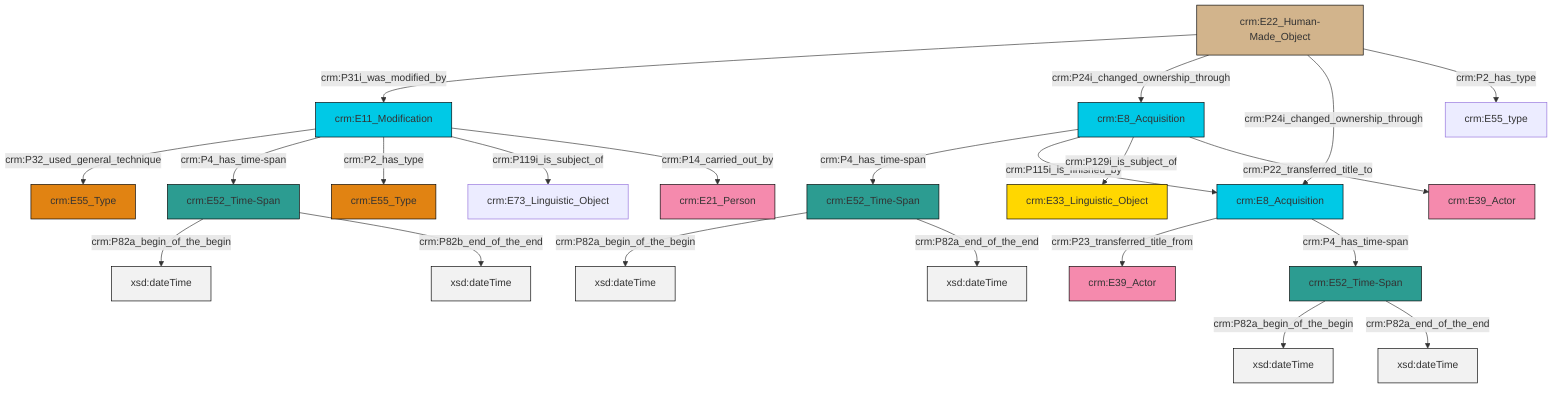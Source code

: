 graph TD
classDef Literal fill:#f2f2f2,stroke:#000000;
classDef CRM_Entity fill:#FFFFFF,stroke:#000000;
classDef Temporal_Entity fill:#00C9E6, stroke:#000000;
classDef Type fill:#E18312, stroke:#000000;
classDef Time-Span fill:#2C9C91, stroke:#000000;
classDef Appellation fill:#FFEB7F, stroke:#000000;
classDef Place fill:#008836, stroke:#000000;
classDef Persistent_Item fill:#B266B2, stroke:#000000;
classDef Conceptual_Object fill:#FFD700, stroke:#000000;
classDef Physical_Thing fill:#D2B48C, stroke:#000000;
classDef Actor fill:#f58aad, stroke:#000000;
classDef PC_Classes fill:#4ce600, stroke:#000000;
classDef Multi fill:#cccccc,stroke:#000000;

0["crm:E22_Human-Made_Object"]:::Physical_Thing -->|crm:P31i_was_modified_by| 1["crm:E11_Modification"]:::Temporal_Entity
0["crm:E22_Human-Made_Object"]:::Physical_Thing -->|crm:P24i_changed_ownership_through| 2["crm:E8_Acquisition"]:::Temporal_Entity
1["crm:E11_Modification"]:::Temporal_Entity -->|crm:P32_used_general_technique| 3["crm:E55_Type"]:::Type
1["crm:E11_Modification"]:::Temporal_Entity -->|crm:P4_has_time-span| 6["crm:E52_Time-Span"]:::Time-Span
2["crm:E8_Acquisition"]:::Temporal_Entity -->|crm:P4_has_time-span| 7["crm:E52_Time-Span"]:::Time-Span
0["crm:E22_Human-Made_Object"]:::Physical_Thing -->|crm:P24i_changed_ownership_through| 8["crm:E8_Acquisition"]:::Temporal_Entity
2["crm:E8_Acquisition"]:::Temporal_Entity -->|crm:P115i_is_finished_by| 8["crm:E8_Acquisition"]:::Temporal_Entity
8["crm:E8_Acquisition"]:::Temporal_Entity -->|crm:P23_transferred_title_from| 9["crm:E39_Actor"]:::Actor
0["crm:E22_Human-Made_Object"]:::Physical_Thing -->|crm:P2_has_type| 4["crm:E55_type"]:::Default
2["crm:E8_Acquisition"]:::Temporal_Entity -->|crm:P129i_is_subject_of| 11["crm:E33_Linguistic_Object"]:::Conceptual_Object
2["crm:E8_Acquisition"]:::Temporal_Entity -->|crm:P22_transferred_title_to| 13["crm:E39_Actor"]:::Actor
7["crm:E52_Time-Span"]:::Time-Span -->|crm:P82a_begin_of_the_begin| 14[xsd:dateTime]:::Literal
19["crm:E52_Time-Span"]:::Time-Span -->|crm:P82a_begin_of_the_begin| 20[xsd:dateTime]:::Literal
1["crm:E11_Modification"]:::Temporal_Entity -->|crm:P2_has_type| 15["crm:E55_Type"]:::Type
1["crm:E11_Modification"]:::Temporal_Entity -->|crm:P119i_is_subject_of| 26["crm:E73_Linguistic_Object"]:::Default
6["crm:E52_Time-Span"]:::Time-Span -->|crm:P82a_begin_of_the_begin| 27[xsd:dateTime]:::Literal
7["crm:E52_Time-Span"]:::Time-Span -->|crm:P82a_end_of_the_end| 28[xsd:dateTime]:::Literal
1["crm:E11_Modification"]:::Temporal_Entity -->|crm:P14_carried_out_by| 21["crm:E21_Person"]:::Actor
19["crm:E52_Time-Span"]:::Time-Span -->|crm:P82a_end_of_the_end| 31[xsd:dateTime]:::Literal
6["crm:E52_Time-Span"]:::Time-Span -->|crm:P82b_end_of_the_end| 33[xsd:dateTime]:::Literal
8["crm:E8_Acquisition"]:::Temporal_Entity -->|crm:P4_has_time-span| 19["crm:E52_Time-Span"]:::Time-Span